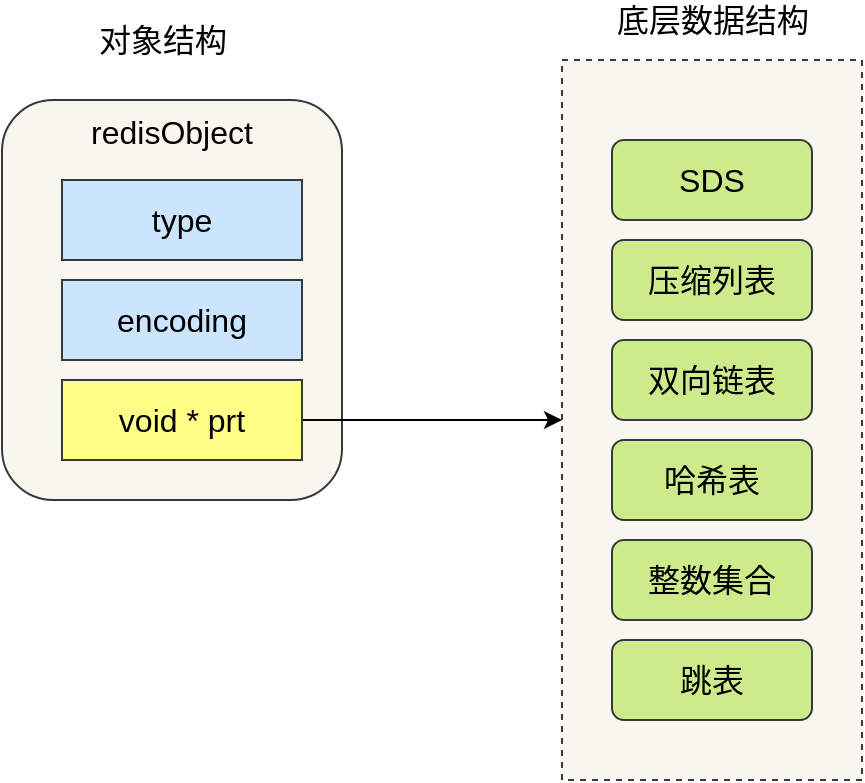 <mxfile version="13.9.9" type="device"><diagram id="w0p3qOk_tjfxSV8oXytd" name="第 1 页"><mxGraphModel dx="946" dy="610" grid="1" gridSize="10" guides="1" tooltips="1" connect="1" arrows="1" fold="1" page="1" pageScale="1" pageWidth="827" pageHeight="1169" math="0" shadow="0"><root><mxCell id="0"/><mxCell id="1" parent="0"/><mxCell id="-nj_9VhMYs9MBw51y3Xi-14" value="" style="rounded=0;whiteSpace=wrap;html=1;dashed=1;fontSize=16;fillColor=#f9f7ed;strokeColor=#36393d;" vertex="1" parent="1"><mxGeometry x="450" y="70" width="150" height="360" as="geometry"/></mxCell><mxCell id="-nj_9VhMYs9MBw51y3Xi-3" value="redisObject" style="rounded=1;whiteSpace=wrap;html=1;verticalAlign=top;fontSize=16;fillColor=#f9f7ed;strokeColor=#36393d;" vertex="1" parent="1"><mxGeometry x="170" y="90" width="170" height="200" as="geometry"/></mxCell><mxCell id="-nj_9VhMYs9MBw51y3Xi-1" value="type" style="rounded=0;whiteSpace=wrap;html=1;fontSize=16;fillColor=#cce5ff;strokeColor=#36393d;" vertex="1" parent="1"><mxGeometry x="200" y="130" width="120" height="40" as="geometry"/></mxCell><mxCell id="-nj_9VhMYs9MBw51y3Xi-4" value="encoding" style="rounded=0;whiteSpace=wrap;html=1;fontSize=16;fillColor=#cce5ff;strokeColor=#36393d;" vertex="1" parent="1"><mxGeometry x="200" y="180" width="120" height="40" as="geometry"/></mxCell><mxCell id="-nj_9VhMYs9MBw51y3Xi-6" style="edgeStyle=orthogonalEdgeStyle;rounded=0;orthogonalLoop=1;jettySize=auto;html=1;fontSize=16;entryX=0;entryY=0.5;entryDx=0;entryDy=0;" edge="1" parent="1" source="-nj_9VhMYs9MBw51y3Xi-5" target="-nj_9VhMYs9MBw51y3Xi-14"><mxGeometry relative="1" as="geometry"><mxPoint x="440" y="250" as="targetPoint"/></mxGeometry></mxCell><mxCell id="-nj_9VhMYs9MBw51y3Xi-5" value="void * prt" style="rounded=0;whiteSpace=wrap;html=1;fontSize=16;fillColor=#ffff88;strokeColor=#36393d;" vertex="1" parent="1"><mxGeometry x="200" y="230" width="120" height="40" as="geometry"/></mxCell><mxCell id="-nj_9VhMYs9MBw51y3Xi-8" value="SDS" style="rounded=1;whiteSpace=wrap;html=1;fontSize=16;fillColor=#cdeb8b;strokeColor=#36393d;" vertex="1" parent="1"><mxGeometry x="475" y="110" width="100" height="40" as="geometry"/></mxCell><mxCell id="-nj_9VhMYs9MBw51y3Xi-9" value="压缩列表" style="rounded=1;whiteSpace=wrap;html=1;fontSize=16;fillColor=#cdeb8b;strokeColor=#36393d;" vertex="1" parent="1"><mxGeometry x="475" y="160" width="100" height="40" as="geometry"/></mxCell><mxCell id="-nj_9VhMYs9MBw51y3Xi-10" value="双向链表" style="rounded=1;whiteSpace=wrap;html=1;fontSize=16;fillColor=#cdeb8b;strokeColor=#36393d;" vertex="1" parent="1"><mxGeometry x="475" y="210" width="100" height="40" as="geometry"/></mxCell><mxCell id="-nj_9VhMYs9MBw51y3Xi-11" value="哈希表" style="rounded=1;whiteSpace=wrap;html=1;fontSize=16;fillColor=#cdeb8b;strokeColor=#36393d;" vertex="1" parent="1"><mxGeometry x="475" y="260" width="100" height="40" as="geometry"/></mxCell><mxCell id="-nj_9VhMYs9MBw51y3Xi-12" value="整数集合" style="rounded=1;whiteSpace=wrap;html=1;fontSize=16;fillColor=#cdeb8b;strokeColor=#36393d;" vertex="1" parent="1"><mxGeometry x="475" y="310" width="100" height="40" as="geometry"/></mxCell><mxCell id="-nj_9VhMYs9MBw51y3Xi-13" value="跳表" style="rounded=1;whiteSpace=wrap;html=1;fontSize=16;fillColor=#cdeb8b;strokeColor=#36393d;" vertex="1" parent="1"><mxGeometry x="475" y="360" width="100" height="40" as="geometry"/></mxCell><mxCell id="-nj_9VhMYs9MBw51y3Xi-15" value="底层数据结构" style="text;html=1;align=center;verticalAlign=middle;resizable=0;points=[];autosize=1;fontSize=16;" vertex="1" parent="1"><mxGeometry x="470" y="40" width="110" height="20" as="geometry"/></mxCell><mxCell id="-nj_9VhMYs9MBw51y3Xi-18" value="对象结构" style="text;html=1;align=center;verticalAlign=middle;resizable=0;points=[];autosize=1;fontSize=16;" vertex="1" parent="1"><mxGeometry x="210" y="50" width="80" height="20" as="geometry"/></mxCell></root></mxGraphModel></diagram></mxfile>